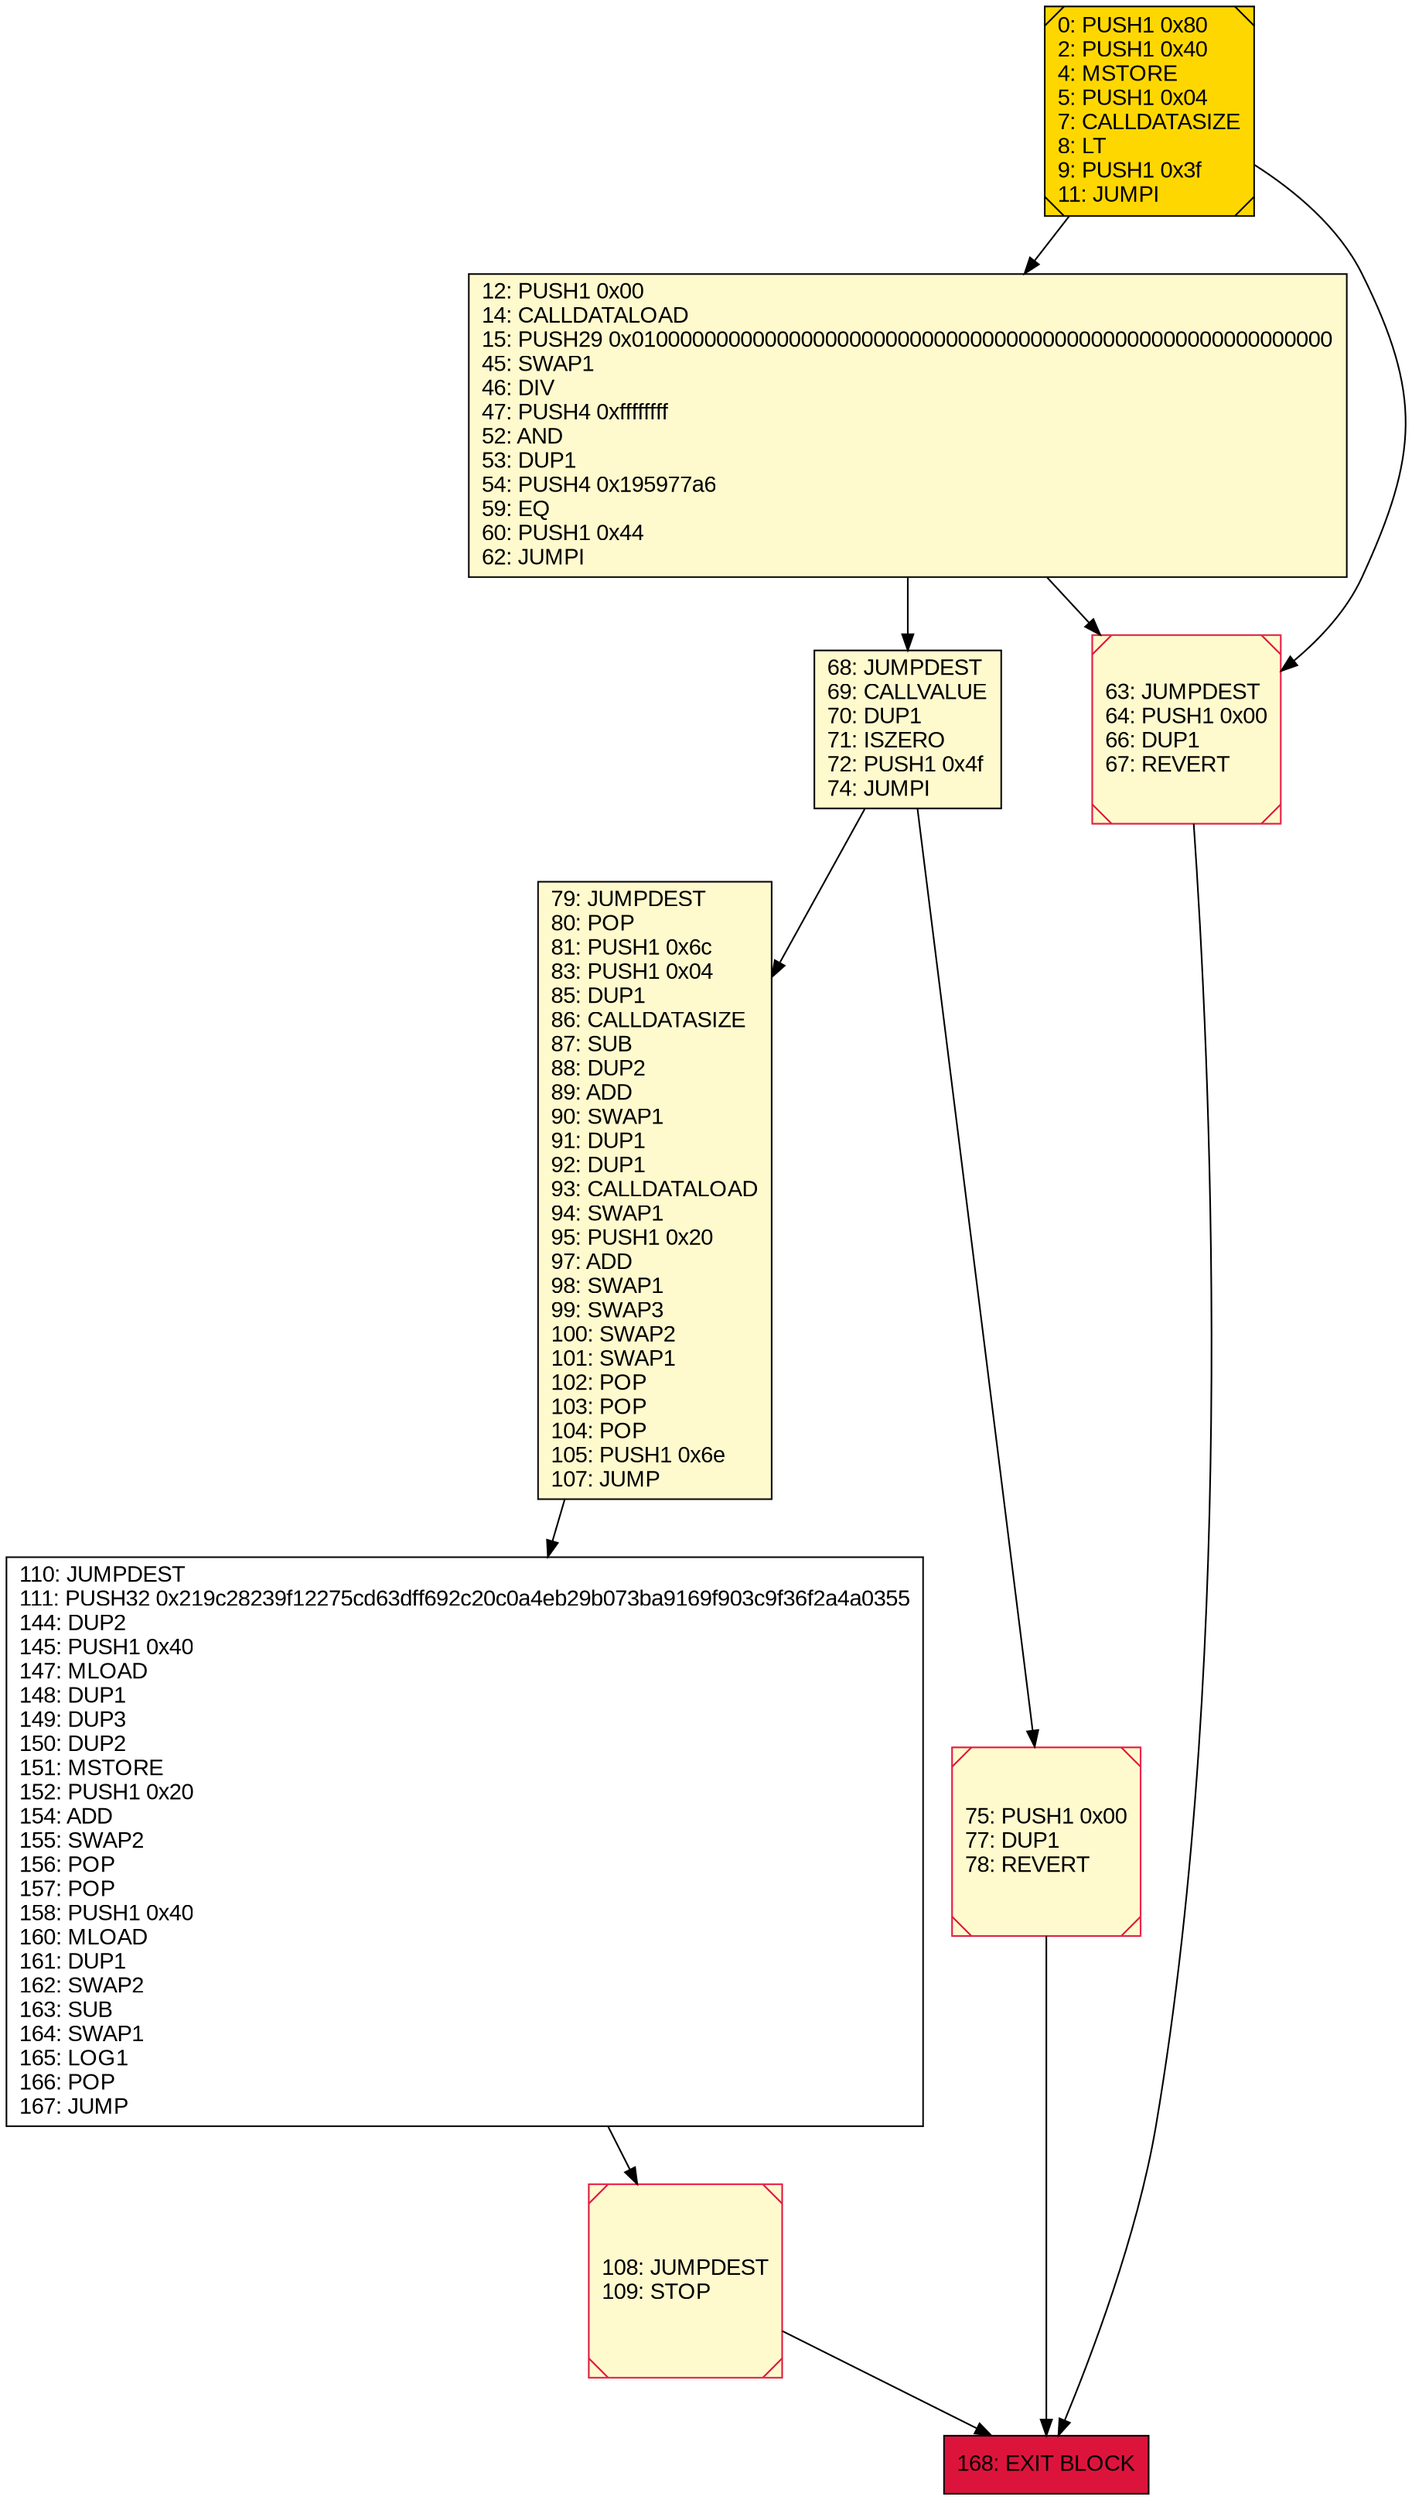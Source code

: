 digraph G {
bgcolor=transparent rankdir=UD;
node [shape=box style=filled color=black fillcolor=white fontname=arial fontcolor=black];
0 [label="0: PUSH1 0x80\l2: PUSH1 0x40\l4: MSTORE\l5: PUSH1 0x04\l7: CALLDATASIZE\l8: LT\l9: PUSH1 0x3f\l11: JUMPI\l" fillcolor=lemonchiffon shape=Msquare fillcolor=gold ];
12 [label="12: PUSH1 0x00\l14: CALLDATALOAD\l15: PUSH29 0x0100000000000000000000000000000000000000000000000000000000\l45: SWAP1\l46: DIV\l47: PUSH4 0xffffffff\l52: AND\l53: DUP1\l54: PUSH4 0x195977a6\l59: EQ\l60: PUSH1 0x44\l62: JUMPI\l" fillcolor=lemonchiffon ];
79 [label="79: JUMPDEST\l80: POP\l81: PUSH1 0x6c\l83: PUSH1 0x04\l85: DUP1\l86: CALLDATASIZE\l87: SUB\l88: DUP2\l89: ADD\l90: SWAP1\l91: DUP1\l92: DUP1\l93: CALLDATALOAD\l94: SWAP1\l95: PUSH1 0x20\l97: ADD\l98: SWAP1\l99: SWAP3\l100: SWAP2\l101: SWAP1\l102: POP\l103: POP\l104: POP\l105: PUSH1 0x6e\l107: JUMP\l" fillcolor=lemonchiffon ];
68 [label="68: JUMPDEST\l69: CALLVALUE\l70: DUP1\l71: ISZERO\l72: PUSH1 0x4f\l74: JUMPI\l" fillcolor=lemonchiffon ];
168 [label="168: EXIT BLOCK\l" fillcolor=crimson ];
108 [label="108: JUMPDEST\l109: STOP\l" fillcolor=lemonchiffon shape=Msquare color=crimson ];
110 [label="110: JUMPDEST\l111: PUSH32 0x219c28239f12275cd63dff692c20c0a4eb29b073ba9169f903c9f36f2a4a0355\l144: DUP2\l145: PUSH1 0x40\l147: MLOAD\l148: DUP1\l149: DUP3\l150: DUP2\l151: MSTORE\l152: PUSH1 0x20\l154: ADD\l155: SWAP2\l156: POP\l157: POP\l158: PUSH1 0x40\l160: MLOAD\l161: DUP1\l162: SWAP2\l163: SUB\l164: SWAP1\l165: LOG1\l166: POP\l167: JUMP\l" ];
63 [label="63: JUMPDEST\l64: PUSH1 0x00\l66: DUP1\l67: REVERT\l" fillcolor=lemonchiffon shape=Msquare color=crimson ];
75 [label="75: PUSH1 0x00\l77: DUP1\l78: REVERT\l" fillcolor=lemonchiffon shape=Msquare color=crimson ];
108 -> 168;
0 -> 12;
110 -> 108;
63 -> 168;
75 -> 168;
12 -> 68;
68 -> 79;
79 -> 110;
0 -> 63;
12 -> 63;
68 -> 75;
}